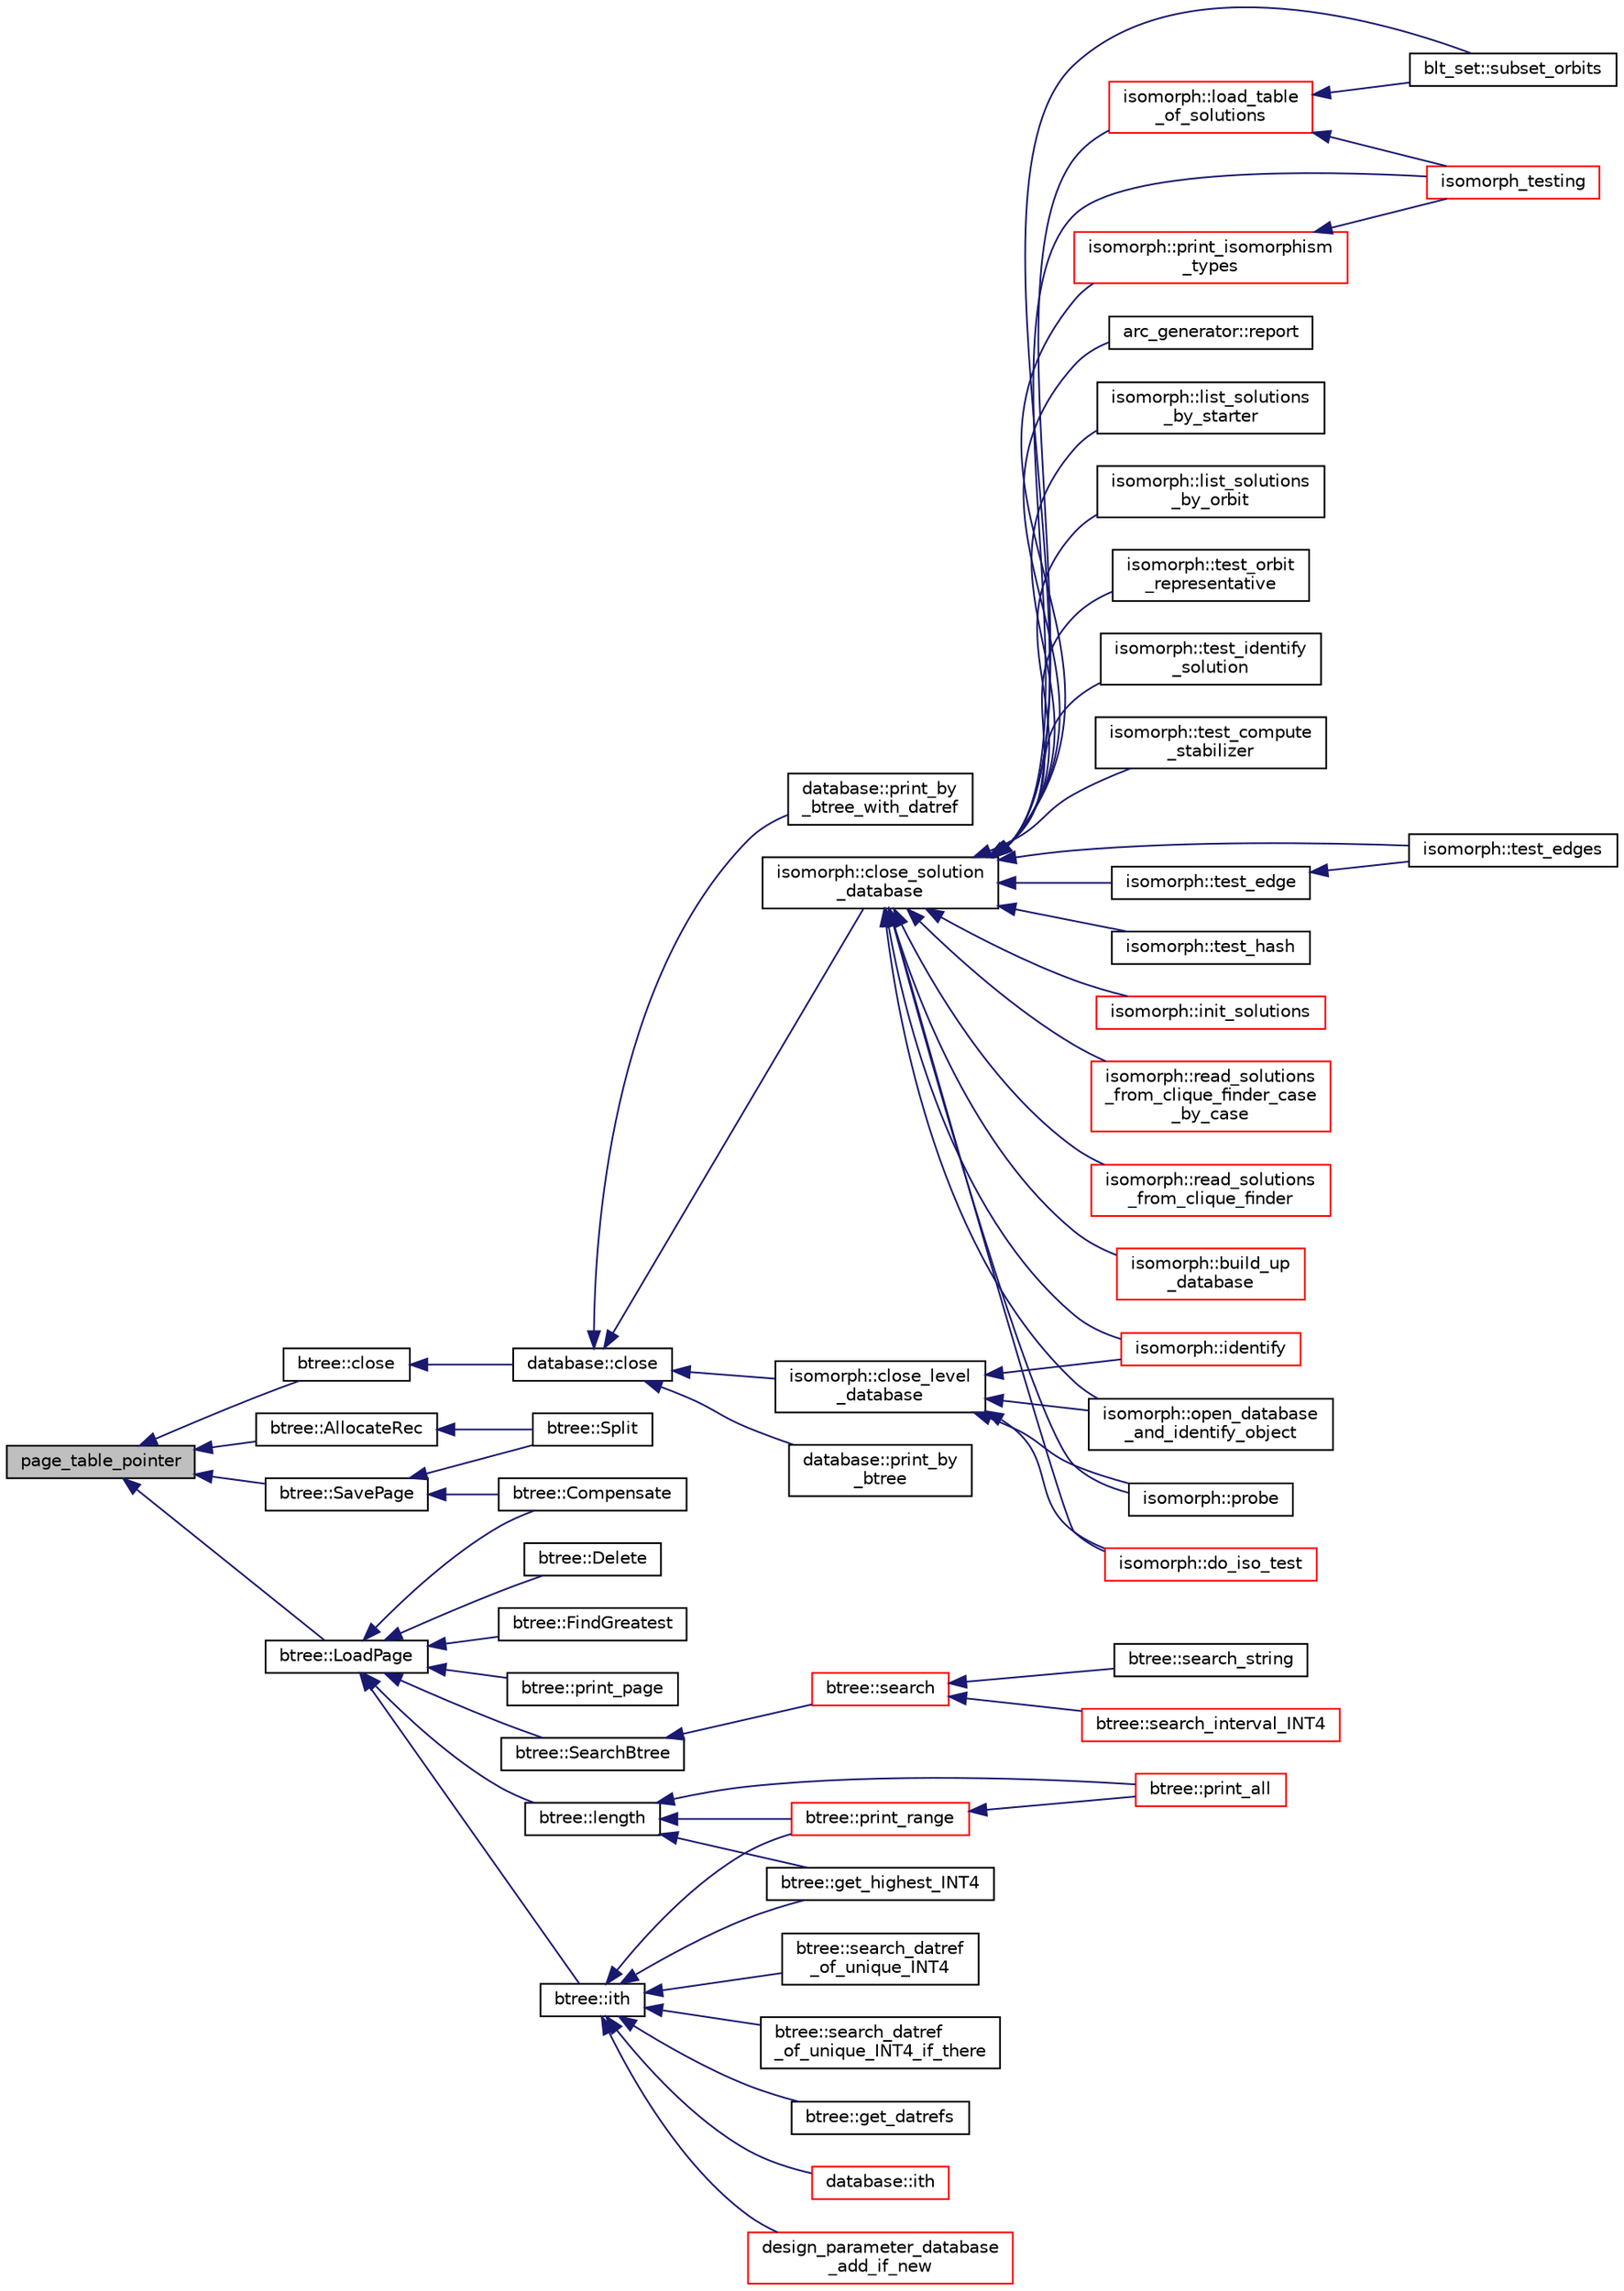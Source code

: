 digraph "page_table_pointer"
{
  edge [fontname="Helvetica",fontsize="10",labelfontname="Helvetica",labelfontsize="10"];
  node [fontname="Helvetica",fontsize="10",shape=record];
  rankdir="LR";
  Node126 [label="page_table_pointer",height=0.2,width=0.4,color="black", fillcolor="grey75", style="filled", fontcolor="black"];
  Node126 -> Node127 [dir="back",color="midnightblue",fontsize="10",style="solid",fontname="Helvetica"];
  Node127 [label="btree::close",height=0.2,width=0.4,color="black", fillcolor="white", style="filled",URL="$dd/db0/classbtree.html#acdd59b8696e09dc1c76356902fb35cbd"];
  Node127 -> Node128 [dir="back",color="midnightblue",fontsize="10",style="solid",fontname="Helvetica"];
  Node128 [label="database::close",height=0.2,width=0.4,color="black", fillcolor="white", style="filled",URL="$db/d72/classdatabase.html#acdc74d15f711cab1c165989723d45caf"];
  Node128 -> Node129 [dir="back",color="midnightblue",fontsize="10",style="solid",fontname="Helvetica"];
  Node129 [label="database::print_by\l_btree",height=0.2,width=0.4,color="black", fillcolor="white", style="filled",URL="$db/d72/classdatabase.html#ac45ae44f2a861557ced6e5ab7c146717"];
  Node128 -> Node130 [dir="back",color="midnightblue",fontsize="10",style="solid",fontname="Helvetica"];
  Node130 [label="database::print_by\l_btree_with_datref",height=0.2,width=0.4,color="black", fillcolor="white", style="filled",URL="$db/d72/classdatabase.html#af84030a29b31944d6763974ac4f774b5"];
  Node128 -> Node131 [dir="back",color="midnightblue",fontsize="10",style="solid",fontname="Helvetica"];
  Node131 [label="isomorph::close_solution\l_database",height=0.2,width=0.4,color="black", fillcolor="white", style="filled",URL="$d3/d5f/classisomorph.html#a4219716e51f60288361e06dd0e91810b"];
  Node131 -> Node132 [dir="back",color="midnightblue",fontsize="10",style="solid",fontname="Helvetica"];
  Node132 [label="blt_set::subset_orbits",height=0.2,width=0.4,color="black", fillcolor="white", style="filled",URL="$d1/d3d/classblt__set.html#af8f79fc4346244acfa0e2c2d23c36993"];
  Node131 -> Node133 [dir="back",color="midnightblue",fontsize="10",style="solid",fontname="Helvetica"];
  Node133 [label="arc_generator::report",height=0.2,width=0.4,color="black", fillcolor="white", style="filled",URL="$d4/d21/classarc__generator.html#a650f715bb3eec8fd1057e07e5b384f9a"];
  Node131 -> Node134 [dir="back",color="midnightblue",fontsize="10",style="solid",fontname="Helvetica"];
  Node134 [label="isomorph::load_table\l_of_solutions",height=0.2,width=0.4,color="red", fillcolor="white", style="filled",URL="$d3/d5f/classisomorph.html#a21ab5aba74a200b9abf041dc5206821a"];
  Node134 -> Node132 [dir="back",color="midnightblue",fontsize="10",style="solid",fontname="Helvetica"];
  Node134 -> Node144 [dir="back",color="midnightblue",fontsize="10",style="solid",fontname="Helvetica"];
  Node144 [label="isomorph_testing",height=0.2,width=0.4,color="red", fillcolor="white", style="filled",URL="$d4/d7e/isomorph__global_8_c.html#a5a73cbe9f89c4727f086482ee2d238f9"];
  Node131 -> Node145 [dir="back",color="midnightblue",fontsize="10",style="solid",fontname="Helvetica"];
  Node145 [label="isomorph::list_solutions\l_by_starter",height=0.2,width=0.4,color="black", fillcolor="white", style="filled",URL="$d3/d5f/classisomorph.html#a9c40f343f1a3e5fc177e5121bc809b06"];
  Node131 -> Node146 [dir="back",color="midnightblue",fontsize="10",style="solid",fontname="Helvetica"];
  Node146 [label="isomorph::list_solutions\l_by_orbit",height=0.2,width=0.4,color="black", fillcolor="white", style="filled",URL="$d3/d5f/classisomorph.html#adefb1a89c097c284d29f92d5fc58ebfa"];
  Node131 -> Node147 [dir="back",color="midnightblue",fontsize="10",style="solid",fontname="Helvetica"];
  Node147 [label="isomorph::test_orbit\l_representative",height=0.2,width=0.4,color="black", fillcolor="white", style="filled",URL="$d3/d5f/classisomorph.html#a5f165aa61a0d6b349da5a6117135f6c0"];
  Node131 -> Node148 [dir="back",color="midnightblue",fontsize="10",style="solid",fontname="Helvetica"];
  Node148 [label="isomorph::test_identify\l_solution",height=0.2,width=0.4,color="black", fillcolor="white", style="filled",URL="$d3/d5f/classisomorph.html#aa2c95f309e3283179e87bbbd83bfdc7d"];
  Node131 -> Node149 [dir="back",color="midnightblue",fontsize="10",style="solid",fontname="Helvetica"];
  Node149 [label="isomorph::test_compute\l_stabilizer",height=0.2,width=0.4,color="black", fillcolor="white", style="filled",URL="$d3/d5f/classisomorph.html#a72cd06f32311c44eb09dd73faa36b748"];
  Node131 -> Node150 [dir="back",color="midnightblue",fontsize="10",style="solid",fontname="Helvetica"];
  Node150 [label="isomorph::test_edges",height=0.2,width=0.4,color="black", fillcolor="white", style="filled",URL="$d3/d5f/classisomorph.html#ad23507927d8f7698073475d12b2a85bc"];
  Node131 -> Node151 [dir="back",color="midnightblue",fontsize="10",style="solid",fontname="Helvetica"];
  Node151 [label="isomorph::test_edge",height=0.2,width=0.4,color="black", fillcolor="white", style="filled",URL="$d3/d5f/classisomorph.html#a591165fa287477b480f5b7081198ba46"];
  Node151 -> Node150 [dir="back",color="midnightblue",fontsize="10",style="solid",fontname="Helvetica"];
  Node131 -> Node152 [dir="back",color="midnightblue",fontsize="10",style="solid",fontname="Helvetica"];
  Node152 [label="isomorph::test_hash",height=0.2,width=0.4,color="black", fillcolor="white", style="filled",URL="$d3/d5f/classisomorph.html#a53560280664b268a0500d26c801b1e68"];
  Node131 -> Node153 [dir="back",color="midnightblue",fontsize="10",style="solid",fontname="Helvetica"];
  Node153 [label="isomorph::open_database\l_and_identify_object",height=0.2,width=0.4,color="black", fillcolor="white", style="filled",URL="$d3/d5f/classisomorph.html#aa4e387f26f609fc9379d2e01f6cc27d0"];
  Node131 -> Node154 [dir="back",color="midnightblue",fontsize="10",style="solid",fontname="Helvetica"];
  Node154 [label="isomorph::init_solutions",height=0.2,width=0.4,color="red", fillcolor="white", style="filled",URL="$d3/d5f/classisomorph.html#a729746a01bd45d55565d0a11cda9e9a3"];
  Node131 -> Node156 [dir="back",color="midnightblue",fontsize="10",style="solid",fontname="Helvetica"];
  Node156 [label="isomorph::read_solutions\l_from_clique_finder_case\l_by_case",height=0.2,width=0.4,color="red", fillcolor="white", style="filled",URL="$d3/d5f/classisomorph.html#a65bc5ec528f741a1b01cdd606dfed579"];
  Node131 -> Node158 [dir="back",color="midnightblue",fontsize="10",style="solid",fontname="Helvetica"];
  Node158 [label="isomorph::read_solutions\l_from_clique_finder",height=0.2,width=0.4,color="red", fillcolor="white", style="filled",URL="$d3/d5f/classisomorph.html#a14c4ac27b0d97d338e14ac0d183c5c64"];
  Node131 -> Node160 [dir="back",color="midnightblue",fontsize="10",style="solid",fontname="Helvetica"];
  Node160 [label="isomorph::build_up\l_database",height=0.2,width=0.4,color="red", fillcolor="white", style="filled",URL="$d3/d5f/classisomorph.html#a40bea8f733a5855879f927fc73324384"];
  Node131 -> Node165 [dir="back",color="midnightblue",fontsize="10",style="solid",fontname="Helvetica"];
  Node165 [label="isomorph::print_isomorphism\l_types",height=0.2,width=0.4,color="red", fillcolor="white", style="filled",URL="$d3/d5f/classisomorph.html#abbcd12f6434585951a5532d0b2467a00"];
  Node165 -> Node144 [dir="back",color="midnightblue",fontsize="10",style="solid",fontname="Helvetica"];
  Node131 -> Node144 [dir="back",color="midnightblue",fontsize="10",style="solid",fontname="Helvetica"];
  Node131 -> Node166 [dir="back",color="midnightblue",fontsize="10",style="solid",fontname="Helvetica"];
  Node166 [label="isomorph::probe",height=0.2,width=0.4,color="black", fillcolor="white", style="filled",URL="$d3/d5f/classisomorph.html#a9cb6fed7b6ac639d886b117a1f454441"];
  Node131 -> Node167 [dir="back",color="midnightblue",fontsize="10",style="solid",fontname="Helvetica"];
  Node167 [label="isomorph::do_iso_test",height=0.2,width=0.4,color="red", fillcolor="white", style="filled",URL="$d3/d5f/classisomorph.html#a51fc3bf5cc3a99282a489b2df37ee24e"];
  Node131 -> Node169 [dir="back",color="midnightblue",fontsize="10",style="solid",fontname="Helvetica"];
  Node169 [label="isomorph::identify",height=0.2,width=0.4,color="red", fillcolor="white", style="filled",URL="$d3/d5f/classisomorph.html#a78ecf843b9f6ca1cfd666e222edd90ae"];
  Node128 -> Node170 [dir="back",color="midnightblue",fontsize="10",style="solid",fontname="Helvetica"];
  Node170 [label="isomorph::close_level\l_database",height=0.2,width=0.4,color="black", fillcolor="white", style="filled",URL="$d3/d5f/classisomorph.html#aeca68d029ae707d3a6c6d4293b7086c8"];
  Node170 -> Node153 [dir="back",color="midnightblue",fontsize="10",style="solid",fontname="Helvetica"];
  Node170 -> Node166 [dir="back",color="midnightblue",fontsize="10",style="solid",fontname="Helvetica"];
  Node170 -> Node167 [dir="back",color="midnightblue",fontsize="10",style="solid",fontname="Helvetica"];
  Node170 -> Node169 [dir="back",color="midnightblue",fontsize="10",style="solid",fontname="Helvetica"];
  Node126 -> Node171 [dir="back",color="midnightblue",fontsize="10",style="solid",fontname="Helvetica"];
  Node171 [label="btree::AllocateRec",height=0.2,width=0.4,color="black", fillcolor="white", style="filled",URL="$dd/db0/classbtree.html#afc6388f3da9703ee6cd576bd48fe5264"];
  Node171 -> Node172 [dir="back",color="midnightblue",fontsize="10",style="solid",fontname="Helvetica"];
  Node172 [label="btree::Split",height=0.2,width=0.4,color="black", fillcolor="white", style="filled",URL="$dd/db0/classbtree.html#a5596bf9f5e2d58fd57683d58c2c267d4"];
  Node126 -> Node173 [dir="back",color="midnightblue",fontsize="10",style="solid",fontname="Helvetica"];
  Node173 [label="btree::LoadPage",height=0.2,width=0.4,color="black", fillcolor="white", style="filled",URL="$dd/db0/classbtree.html#a29d23b8b151b6b793aa1184ca6ccc947"];
  Node173 -> Node174 [dir="back",color="midnightblue",fontsize="10",style="solid",fontname="Helvetica"];
  Node174 [label="btree::SearchBtree",height=0.2,width=0.4,color="black", fillcolor="white", style="filled",URL="$dd/db0/classbtree.html#a6717768edf4de1aad4736c303bcedddd"];
  Node174 -> Node175 [dir="back",color="midnightblue",fontsize="10",style="solid",fontname="Helvetica"];
  Node175 [label="btree::search",height=0.2,width=0.4,color="red", fillcolor="white", style="filled",URL="$dd/db0/classbtree.html#a0aea262fd4da610b2276f7742fc999d5"];
  Node175 -> Node176 [dir="back",color="midnightblue",fontsize="10",style="solid",fontname="Helvetica"];
  Node176 [label="btree::search_string",height=0.2,width=0.4,color="black", fillcolor="white", style="filled",URL="$dd/db0/classbtree.html#a683397734819951c911ba7f5c35c8fac"];
  Node175 -> Node177 [dir="back",color="midnightblue",fontsize="10",style="solid",fontname="Helvetica"];
  Node177 [label="btree::search_interval_INT4",height=0.2,width=0.4,color="red", fillcolor="white", style="filled",URL="$dd/db0/classbtree.html#a8a89cbed12d4ac832d89dcc16dc6dcf2"];
  Node173 -> Node199 [dir="back",color="midnightblue",fontsize="10",style="solid",fontname="Helvetica"];
  Node199 [label="btree::length",height=0.2,width=0.4,color="black", fillcolor="white", style="filled",URL="$dd/db0/classbtree.html#ac75ef7763f81f808bdf266f12d1fa137"];
  Node199 -> Node200 [dir="back",color="midnightblue",fontsize="10",style="solid",fontname="Helvetica"];
  Node200 [label="btree::get_highest_INT4",height=0.2,width=0.4,color="black", fillcolor="white", style="filled",URL="$dd/db0/classbtree.html#a699ad5c8c9d1d516693954e5178be309"];
  Node199 -> Node201 [dir="back",color="midnightblue",fontsize="10",style="solid",fontname="Helvetica"];
  Node201 [label="btree::print_all",height=0.2,width=0.4,color="red", fillcolor="white", style="filled",URL="$dd/db0/classbtree.html#a34c238b9ff5f8dcdf31948c0abba05ca"];
  Node199 -> Node202 [dir="back",color="midnightblue",fontsize="10",style="solid",fontname="Helvetica"];
  Node202 [label="btree::print_range",height=0.2,width=0.4,color="red", fillcolor="white", style="filled",URL="$dd/db0/classbtree.html#afdde4b8008679f3c85b24b254a5ffdad"];
  Node202 -> Node201 [dir="back",color="midnightblue",fontsize="10",style="solid",fontname="Helvetica"];
  Node173 -> Node203 [dir="back",color="midnightblue",fontsize="10",style="solid",fontname="Helvetica"];
  Node203 [label="btree::ith",height=0.2,width=0.4,color="black", fillcolor="white", style="filled",URL="$dd/db0/classbtree.html#aba50733eb0d292c2fd103cd6721cc1d6"];
  Node203 -> Node194 [dir="back",color="midnightblue",fontsize="10",style="solid",fontname="Helvetica"];
  Node194 [label="design_parameter_database\l_add_if_new",height=0.2,width=0.4,color="red", fillcolor="white", style="filled",URL="$d9/d60/discreta_8h.html#afab003d450b51bb6c988b57c3451f535"];
  Node203 -> Node179 [dir="back",color="midnightblue",fontsize="10",style="solid",fontname="Helvetica"];
  Node179 [label="btree::search_datref\l_of_unique_INT4",height=0.2,width=0.4,color="black", fillcolor="white", style="filled",URL="$dd/db0/classbtree.html#a346c06a9e28986d1e28065fb935eee35"];
  Node203 -> Node180 [dir="back",color="midnightblue",fontsize="10",style="solid",fontname="Helvetica"];
  Node180 [label="btree::search_datref\l_of_unique_INT4_if_there",height=0.2,width=0.4,color="black", fillcolor="white", style="filled",URL="$dd/db0/classbtree.html#afceff3e8dd827e4d687e2a82bed46256"];
  Node203 -> Node200 [dir="back",color="midnightblue",fontsize="10",style="solid",fontname="Helvetica"];
  Node203 -> Node204 [dir="back",color="midnightblue",fontsize="10",style="solid",fontname="Helvetica"];
  Node204 [label="btree::get_datrefs",height=0.2,width=0.4,color="black", fillcolor="white", style="filled",URL="$dd/db0/classbtree.html#a4f8c801758d3fdb0e12cfa8be1bcdd74"];
  Node203 -> Node202 [dir="back",color="midnightblue",fontsize="10",style="solid",fontname="Helvetica"];
  Node203 -> Node205 [dir="back",color="midnightblue",fontsize="10",style="solid",fontname="Helvetica"];
  Node205 [label="database::ith",height=0.2,width=0.4,color="red", fillcolor="white", style="filled",URL="$db/d72/classdatabase.html#af17af33b686cba55558237b04714108f"];
  Node173 -> Node217 [dir="back",color="midnightblue",fontsize="10",style="solid",fontname="Helvetica"];
  Node217 [label="btree::Delete",height=0.2,width=0.4,color="black", fillcolor="white", style="filled",URL="$dd/db0/classbtree.html#a79bf3a5ba68348f79df3da7875b40228"];
  Node173 -> Node218 [dir="back",color="midnightblue",fontsize="10",style="solid",fontname="Helvetica"];
  Node218 [label="btree::FindGreatest",height=0.2,width=0.4,color="black", fillcolor="white", style="filled",URL="$dd/db0/classbtree.html#a45bbef6d83e3e0ca26448baa2b4ea1c9"];
  Node173 -> Node219 [dir="back",color="midnightblue",fontsize="10",style="solid",fontname="Helvetica"];
  Node219 [label="btree::Compensate",height=0.2,width=0.4,color="black", fillcolor="white", style="filled",URL="$dd/db0/classbtree.html#ae778b7f97622e4511e84b543343b6024"];
  Node173 -> Node220 [dir="back",color="midnightblue",fontsize="10",style="solid",fontname="Helvetica"];
  Node220 [label="btree::print_page",height=0.2,width=0.4,color="black", fillcolor="white", style="filled",URL="$dd/db0/classbtree.html#a844ce0c89c957a300e1e67223252440d"];
  Node126 -> Node221 [dir="back",color="midnightblue",fontsize="10",style="solid",fontname="Helvetica"];
  Node221 [label="btree::SavePage",height=0.2,width=0.4,color="black", fillcolor="white", style="filled",URL="$dd/db0/classbtree.html#a2dd55fa54a2db4dfd5746d2f27835e26"];
  Node221 -> Node172 [dir="back",color="midnightblue",fontsize="10",style="solid",fontname="Helvetica"];
  Node221 -> Node219 [dir="back",color="midnightblue",fontsize="10",style="solid",fontname="Helvetica"];
}
